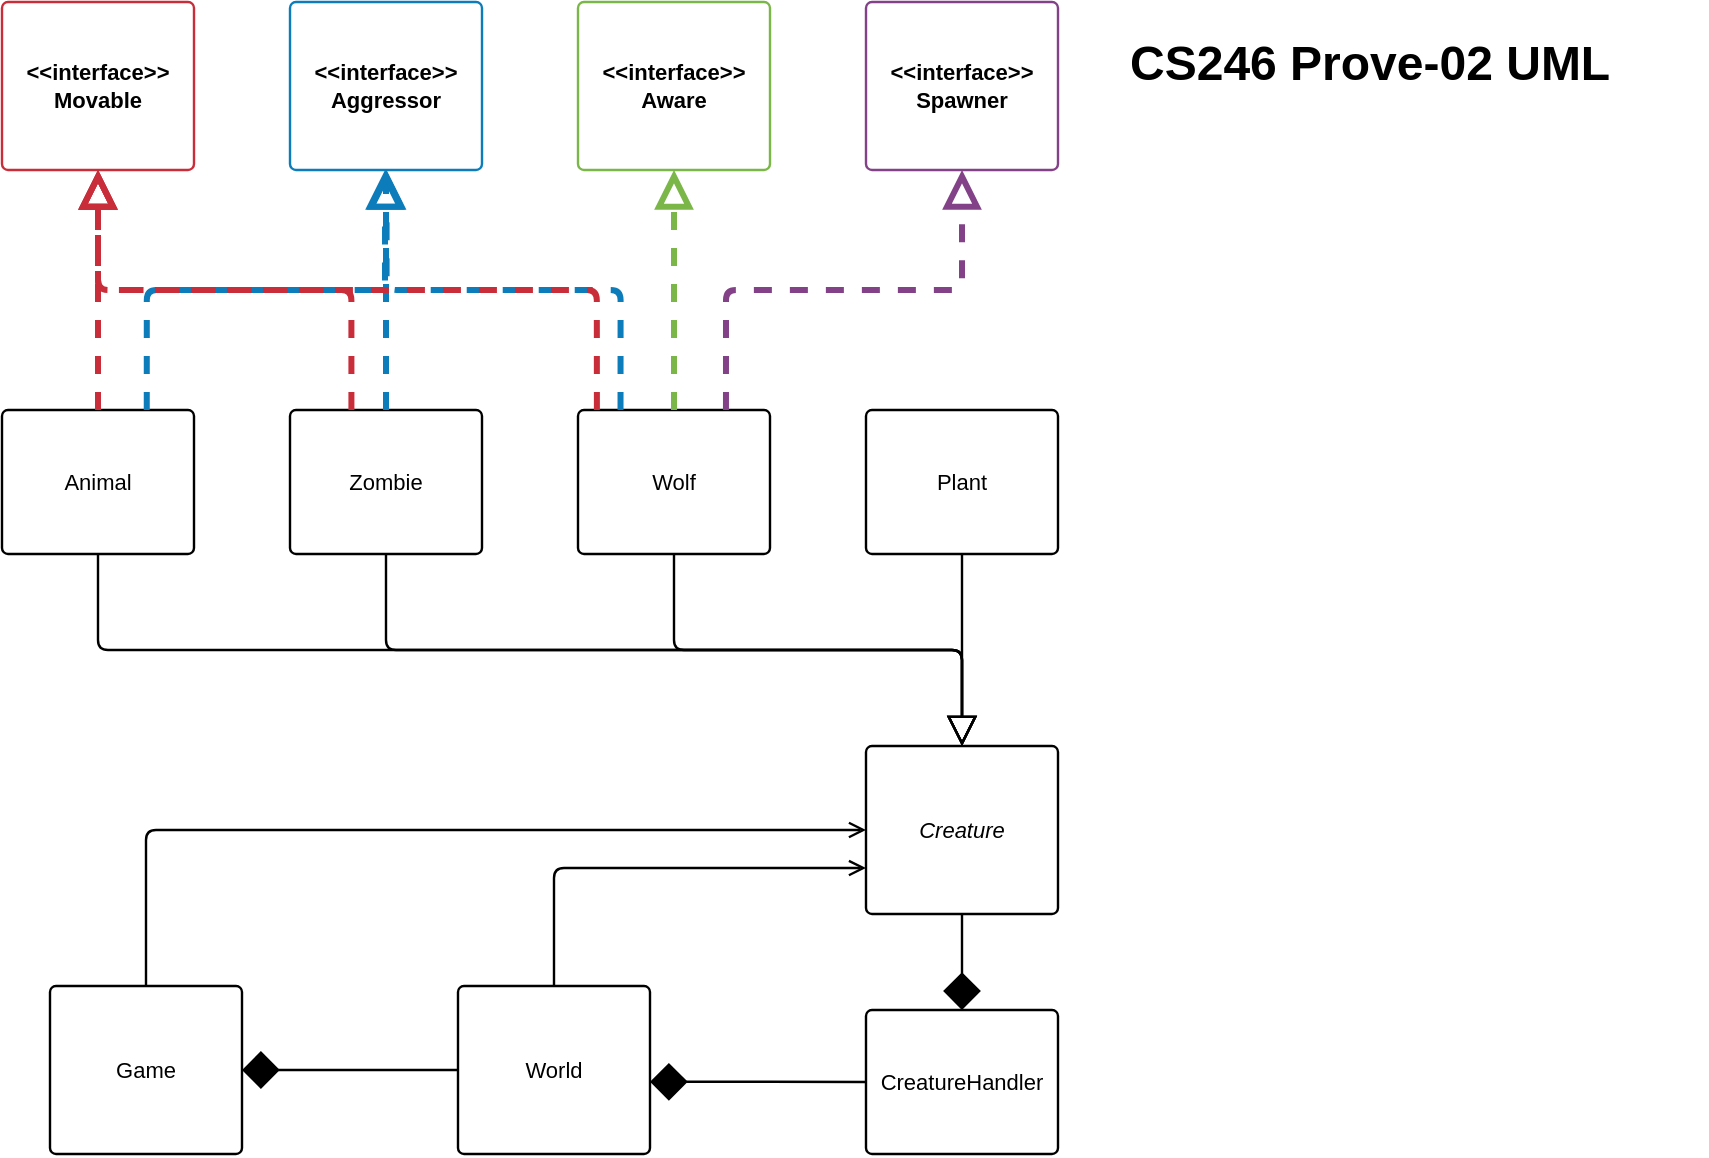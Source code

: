<mxfile version="12.4.2" type="device" pages="1"><diagram id="E7dGaE9zLwPzVRWWLzq9" name="Page-1"><mxGraphModel dx="1422" dy="862" grid="1" gridSize="10" guides="1" tooltips="1" connect="1" arrows="1" fold="1" page="1" pageScale="1" pageWidth="850" pageHeight="1100" math="0" shadow="0"><root><mxCell id="0"/><mxCell id="1" parent="0"/><mxCell id="j4vjtEn7dQuacPESBdNN-1" value="Animal" style="html=1;whiteSpace=wrap;fontSize=11;fontColor=#000000;spacing=0;strokeOpacity=100;rounded=1;absoluteArcSize=1;arcSize=6;strokeWidth=1.2;" vertex="1" parent="1"><mxGeometry x="120" y="216" width="96" height="72" as="geometry"/></mxCell><mxCell id="j4vjtEn7dQuacPESBdNN-2" value="Creature" style="html=1;whiteSpace=wrap;fontSize=11;fontColor=#000000;fontStyle=2;spacing=0;strokeOpacity=100;rounded=1;absoluteArcSize=1;arcSize=6;strokeWidth=1.2;" vertex="1" parent="1"><mxGeometry x="552" y="384" width="96" height="84" as="geometry"/></mxCell><mxCell id="j4vjtEn7dQuacPESBdNN-3" value="CreatureHandler" style="html=1;whiteSpace=wrap;fontSize=11;fontColor=#000000;spacing=0;strokeOpacity=100;rounded=1;absoluteArcSize=1;arcSize=6;strokeWidth=1.2;" vertex="1" parent="1"><mxGeometry x="552" y="516" width="96" height="72" as="geometry"/></mxCell><mxCell id="j4vjtEn7dQuacPESBdNN-4" value="Game" style="html=1;whiteSpace=wrap;fontSize=11;fontColor=#000000;spacing=0;strokeOpacity=100;rounded=1;absoluteArcSize=1;arcSize=6;strokeWidth=1.2;" vertex="1" parent="1"><mxGeometry x="144" y="504" width="96" height="84" as="geometry"/></mxCell><mxCell id="j4vjtEn7dQuacPESBdNN-5" value="Zombie" style="html=1;whiteSpace=wrap;fontSize=11;fontColor=#000000;spacing=0;strokeOpacity=100;rounded=1;absoluteArcSize=1;arcSize=6;strokeWidth=1.2;" vertex="1" parent="1"><mxGeometry x="264" y="216" width="96" height="72" as="geometry"/></mxCell><mxCell id="j4vjtEn7dQuacPESBdNN-6" value="Wolf" style="html=1;whiteSpace=wrap;fontSize=11;fontColor=#000000;spacing=0;strokeOpacity=100;rounded=1;absoluteArcSize=1;arcSize=6;strokeWidth=1.2;" vertex="1" parent="1"><mxGeometry x="408" y="216" width="96" height="72" as="geometry"/></mxCell><mxCell id="j4vjtEn7dQuacPESBdNN-7" value="World" style="html=1;whiteSpace=wrap;fontSize=11;fontColor=#000000;spacing=0;strokeOpacity=100;rounded=1;absoluteArcSize=1;arcSize=6;strokeWidth=1.2;" vertex="1" parent="1"><mxGeometry x="348" y="504" width="96" height="84" as="geometry"/></mxCell><mxCell id="j4vjtEn7dQuacPESBdNN-8" value="Plant" style="html=1;whiteSpace=wrap;fontSize=11;fontColor=#000000;spacing=0;strokeOpacity=100;rounded=1;absoluteArcSize=1;arcSize=6;strokeWidth=1.2;" vertex="1" parent="1"><mxGeometry x="552" y="216" width="96" height="72" as="geometry"/></mxCell><mxCell id="j4vjtEn7dQuacPESBdNN-9" value="&amp;lt;&amp;lt;interface&amp;gt;&amp;gt;&#10;Aggressor" style="html=1;whiteSpace=wrap;fontSize=11;fontStyle=1;spacing=0;strokeColor=#0c7cba;strokeOpacity=100;rounded=1;absoluteArcSize=1;arcSize=6;strokeWidth=1.2;" vertex="1" parent="1"><mxGeometry x="264" y="12" width="96" height="84" as="geometry"/></mxCell><mxCell id="j4vjtEn7dQuacPESBdNN-10" value="&amp;lt;&amp;lt;interface&amp;gt;&amp;gt;&#10;Aware" style="html=1;whiteSpace=wrap;fontSize=11;fontStyle=1;spacing=0;strokeColor=#7ab648;strokeOpacity=100;rounded=1;absoluteArcSize=1;arcSize=6;strokeWidth=1.2;" vertex="1" parent="1"><mxGeometry x="408" y="12" width="96" height="84" as="geometry"/></mxCell><mxCell id="j4vjtEn7dQuacPESBdNN-11" value="&amp;lt;&amp;lt;interface&amp;gt;&amp;gt;&#10;Movable" style="html=1;whiteSpace=wrap;fontSize=11;fontStyle=1;spacing=0;strokeColor=#c92d39;strokeOpacity=100;rounded=1;absoluteArcSize=1;arcSize=6;strokeWidth=1.2;" vertex="1" parent="1"><mxGeometry x="120" y="12" width="96" height="84" as="geometry"/></mxCell><mxCell id="j4vjtEn7dQuacPESBdNN-12" value="&amp;lt;&amp;lt;interface&amp;gt;&amp;gt;&#10;Spawner" style="html=1;whiteSpace=wrap;fontSize=11;fontStyle=1;spacing=0;strokeColor=#834187;strokeOpacity=100;rounded=1;absoluteArcSize=1;arcSize=6;strokeWidth=1.2;" vertex="1" parent="1"><mxGeometry x="552" y="12" width="96" height="84" as="geometry"/></mxCell><mxCell id="j4vjtEn7dQuacPESBdNN-13" value="" style="html=1;jettySize=18;fontSize=11;strokeColor=#c92d39;strokeOpacity=100;dashed=1;strokeWidth=3;rounded=1;arcSize=10;edgeStyle=orthogonalEdgeStyle;startArrow=none;endArrow=block;endFill=0;endSize=12;exitX=0.5;exitY=-0.008;exitPerimeter=1;entryX=0.5;entryY=1.007;entryPerimeter=1;" edge="1" parent="1" source="j4vjtEn7dQuacPESBdNN-1" target="j4vjtEn7dQuacPESBdNN-11"><mxGeometry width="100" height="100" relative="1" as="geometry"/></mxCell><mxCell id="j4vjtEn7dQuacPESBdNN-14" value="" style="html=1;jettySize=18;fontSize=11;strokeColor=#0c7cba;strokeOpacity=100;dashed=1;strokeWidth=3;rounded=1;arcSize=10;edgeStyle=orthogonalEdgeStyle;startArrow=none;endArrow=block;endFill=0;endSize=12;exitX=0.758;exitY=-0.008;exitPerimeter=1;entryX=0.495;entryY=1.007;entryPerimeter=1;" edge="1" parent="1" source="j4vjtEn7dQuacPESBdNN-1" target="j4vjtEn7dQuacPESBdNN-9"><mxGeometry width="100" height="100" relative="1" as="geometry"/></mxCell><mxCell id="j4vjtEn7dQuacPESBdNN-15" value="" style="html=1;jettySize=18;fontSize=11;strokeColor=#0c7cba;strokeOpacity=100;dashed=1;strokeWidth=3;rounded=1;arcSize=10;edgeStyle=orthogonalEdgeStyle;startArrow=none;endArrow=open;endSize=10;exitX=0.5;exitY=-0.008;exitPerimeter=1;entryX=0.5;entryY=1.007;entryPerimeter=1;" edge="1" parent="1" source="j4vjtEn7dQuacPESBdNN-5" target="j4vjtEn7dQuacPESBdNN-9"><mxGeometry width="100" height="100" relative="1" as="geometry"/></mxCell><mxCell id="j4vjtEn7dQuacPESBdNN-16" value="" style="html=1;jettySize=18;fontSize=11;strokeColor=#c92d39;strokeOpacity=100;dashed=1;strokeWidth=3;rounded=1;arcSize=10;edgeStyle=orthogonalEdgeStyle;startArrow=none;endArrow=block;endFill=0;endSize=12;exitX=0.317;exitY=-0.008;exitPerimeter=1;entryX=0.5;entryY=1.007;entryPerimeter=1;" edge="1" parent="1" source="j4vjtEn7dQuacPESBdNN-5" target="j4vjtEn7dQuacPESBdNN-11"><mxGeometry width="100" height="100" relative="1" as="geometry"/></mxCell><mxCell id="j4vjtEn7dQuacPESBdNN-17" value="" style="html=1;jettySize=18;fontSize=11;strokeColor=#7ab648;strokeOpacity=100;dashed=1;strokeWidth=3;rounded=1;arcSize=10;edgeStyle=orthogonalEdgeStyle;startArrow=none;endArrow=block;endFill=0;endSize=12;exitX=0.5;exitY=-0.008;exitPerimeter=1;entryX=0.5;entryY=1.007;entryPerimeter=1;" edge="1" parent="1" source="j4vjtEn7dQuacPESBdNN-6" target="j4vjtEn7dQuacPESBdNN-10"><mxGeometry width="100" height="100" relative="1" as="geometry"/></mxCell><mxCell id="j4vjtEn7dQuacPESBdNN-18" value="" style="html=1;jettySize=18;fontSize=11;strokeColor=#834187;strokeOpacity=100;dashed=1;strokeWidth=3;rounded=1;arcSize=10;edgeStyle=orthogonalEdgeStyle;startArrow=none;endArrow=block;endFill=0;endSize=12;exitX=0.775;exitY=-0.008;exitPerimeter=1;entryX=0.5;entryY=1.007;entryPerimeter=1;" edge="1" parent="1" source="j4vjtEn7dQuacPESBdNN-6" target="j4vjtEn7dQuacPESBdNN-12"><mxGeometry width="100" height="100" relative="1" as="geometry"/></mxCell><mxCell id="j4vjtEn7dQuacPESBdNN-19" value="" style="html=1;jettySize=18;fontSize=11;strokeColor=#0c7cba;strokeOpacity=100;dashed=1;strokeWidth=3;rounded=1;arcSize=10;edgeStyle=orthogonalEdgeStyle;startArrow=none;endArrow=block;endFill=0;endSize=12;exitX=0.217;exitY=-0.008;exitPerimeter=1;entryX=0.503;entryY=1.007;entryPerimeter=1;" edge="1" parent="1" source="j4vjtEn7dQuacPESBdNN-6" target="j4vjtEn7dQuacPESBdNN-9"><mxGeometry width="100" height="100" relative="1" as="geometry"/></mxCell><mxCell id="j4vjtEn7dQuacPESBdNN-20" value="" style="html=1;jettySize=18;fontSize=11;strokeColor=#c92d39;strokeOpacity=100;dashed=1;strokeWidth=3;rounded=1;arcSize=10;edgeStyle=orthogonalEdgeStyle;startArrow=none;endArrow=block;endFill=0;endSize=12;exitX=0.092;exitY=-0.008;exitPerimeter=1;entryX=0.5;entryY=1.007;entryPerimeter=1;" edge="1" parent="1" source="j4vjtEn7dQuacPESBdNN-6" target="j4vjtEn7dQuacPESBdNN-11"><mxGeometry width="100" height="100" relative="1" as="geometry"/></mxCell><mxCell id="j4vjtEn7dQuacPESBdNN-21" value="" style="html=1;jettySize=18;fontSize=11;strokeWidth=1.2;rounded=1;arcSize=10;edgeStyle=orthogonalEdgeStyle;startArrow=none;endArrow=block;endFill=0;endSize=12;exitX=0.5;exitY=1.008;exitPerimeter=1;entryX=0.5;entryY=-0.007;entryPerimeter=1;" edge="1" parent="1" source="j4vjtEn7dQuacPESBdNN-1" target="j4vjtEn7dQuacPESBdNN-2"><mxGeometry width="100" height="100" relative="1" as="geometry"/></mxCell><mxCell id="j4vjtEn7dQuacPESBdNN-22" value="" style="html=1;jettySize=18;fontSize=11;strokeWidth=1.2;rounded=1;arcSize=10;edgeStyle=orthogonalEdgeStyle;startArrow=none;endArrow=block;endFill=0;endSize=12;exitX=0.5;exitY=1.008;exitPerimeter=1;entryX=0.5;entryY=-0.007;entryPerimeter=1;" edge="1" parent="1" source="j4vjtEn7dQuacPESBdNN-5" target="j4vjtEn7dQuacPESBdNN-2"><mxGeometry width="100" height="100" relative="1" as="geometry"/></mxCell><mxCell id="j4vjtEn7dQuacPESBdNN-23" value="" style="html=1;jettySize=18;fontSize=11;strokeWidth=1.2;rounded=1;arcSize=10;edgeStyle=orthogonalEdgeStyle;startArrow=none;endArrow=block;endFill=0;endSize=12;exitX=0.5;exitY=1.008;exitPerimeter=1;entryX=0.5;entryY=-0.007;entryPerimeter=1;" edge="1" parent="1" source="j4vjtEn7dQuacPESBdNN-6" target="j4vjtEn7dQuacPESBdNN-2"><mxGeometry width="100" height="100" relative="1" as="geometry"/></mxCell><mxCell id="j4vjtEn7dQuacPESBdNN-24" value="" style="html=1;jettySize=18;fontSize=11;strokeWidth=1.2;rounded=1;arcSize=10;edgeStyle=orthogonalEdgeStyle;startArrow=none;endArrow=block;endFill=0;endSize=12;exitX=0.5;exitY=1.008;exitPerimeter=1;entryX=0.5;entryY=-0.007;entryPerimeter=1;" edge="1" parent="1" source="j4vjtEn7dQuacPESBdNN-8" target="j4vjtEn7dQuacPESBdNN-2"><mxGeometry width="100" height="100" relative="1" as="geometry"/></mxCell><mxCell id="j4vjtEn7dQuacPESBdNN-25" value="" style="html=1;jettySize=18;fontSize=11;strokeWidth=1.2;rounded=1;arcSize=10;edgeStyle=orthogonalEdgeStyle;startArrow=diamond;endFill=1;startSize=16;endArrow=none;exitX=1.006;exitY=0.5;exitPerimeter=1;entryX=-0.006;entryY=0.5;entryPerimeter=1;" edge="1" parent="1" source="j4vjtEn7dQuacPESBdNN-4" target="j4vjtEn7dQuacPESBdNN-7"><mxGeometry width="100" height="100" relative="1" as="geometry"/></mxCell><mxCell id="j4vjtEn7dQuacPESBdNN-26" value="" style="html=1;jettySize=18;fontSize=11;strokeWidth=1.2;rounded=1;arcSize=10;edgeStyle=orthogonalEdgeStyle;startArrow=diamond;endFill=1;startSize=16;endArrow=none;exitX=1.006;exitY=0.571;exitPerimeter=1;entryX=-0.006;entryY=0.5;entryPerimeter=1;" edge="1" parent="1" source="j4vjtEn7dQuacPESBdNN-7" target="j4vjtEn7dQuacPESBdNN-3"><mxGeometry width="100" height="100" relative="1" as="geometry"/></mxCell><mxCell id="j4vjtEn7dQuacPESBdNN-27" value="" style="html=1;jettySize=18;fontSize=11;strokeWidth=1.2;rounded=1;arcSize=10;edgeStyle=orthogonalEdgeStyle;startArrow=diamond;endFill=1;startSize=16;endArrow=none;exitX=0.5;exitY=-0.008;exitPerimeter=1;entryX=0.5;entryY=1.007;entryPerimeter=1;" edge="1" parent="1" source="j4vjtEn7dQuacPESBdNN-3" target="j4vjtEn7dQuacPESBdNN-2"><mxGeometry width="100" height="100" relative="1" as="geometry"/></mxCell><mxCell id="j4vjtEn7dQuacPESBdNN-28" value="CS246 Prove-02 UML" style="html=1;whiteSpace=wrap;text;strokeColor=none;fillColor=none;fontSize=24;fontColor=#000000;fontStyle=1;spacing=0;strokeOpacity=100;rounded=1;absoluteArcSize=1;arcSize=6;strokeWidth=1.2;" vertex="1" parent="1"><mxGeometry x="684" y="24" width="288" height="86" as="geometry"/></mxCell><mxCell id="j4vjtEn7dQuacPESBdNN-29" value="" style="html=1;jettySize=18;fontSize=11;strokeWidth=1.2;rounded=1;arcSize=10;edgeStyle=orthogonalEdgeStyle;startArrow=none;endArrow=open;;exitX=0.5;exitY=-0.007;exitPerimeter=1;entryX=-0.006;entryY=0.5;entryPerimeter=1;" edge="1" parent="1" source="j4vjtEn7dQuacPESBdNN-4" target="j4vjtEn7dQuacPESBdNN-2"><mxGeometry width="100" height="100" relative="1" as="geometry"/></mxCell><mxCell id="j4vjtEn7dQuacPESBdNN-30" value="" style="html=1;jettySize=18;fontSize=11;strokeWidth=1.2;rounded=1;arcSize=10;edgeStyle=orthogonalEdgeStyle;startArrow=none;endArrow=open;;exitX=0.5;exitY=-0.007;exitPerimeter=1;entryX=-0.006;entryY=0.729;entryPerimeter=1;" edge="1" parent="1" source="j4vjtEn7dQuacPESBdNN-7" target="j4vjtEn7dQuacPESBdNN-2"><mxGeometry width="100" height="100" relative="1" as="geometry"/></mxCell></root></mxGraphModel></diagram></mxfile>